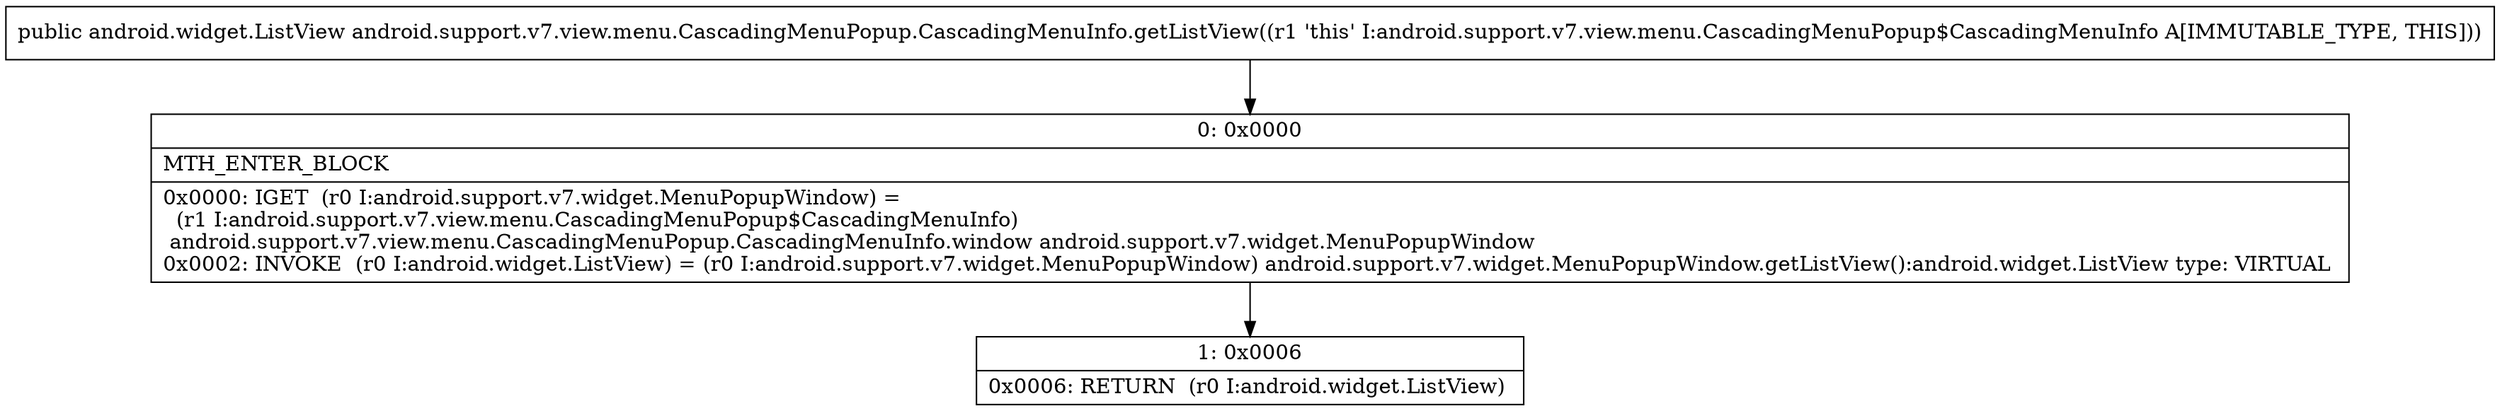 digraph "CFG forandroid.support.v7.view.menu.CascadingMenuPopup.CascadingMenuInfo.getListView()Landroid\/widget\/ListView;" {
Node_0 [shape=record,label="{0\:\ 0x0000|MTH_ENTER_BLOCK\l|0x0000: IGET  (r0 I:android.support.v7.widget.MenuPopupWindow) = \l  (r1 I:android.support.v7.view.menu.CascadingMenuPopup$CascadingMenuInfo)\l android.support.v7.view.menu.CascadingMenuPopup.CascadingMenuInfo.window android.support.v7.widget.MenuPopupWindow \l0x0002: INVOKE  (r0 I:android.widget.ListView) = (r0 I:android.support.v7.widget.MenuPopupWindow) android.support.v7.widget.MenuPopupWindow.getListView():android.widget.ListView type: VIRTUAL \l}"];
Node_1 [shape=record,label="{1\:\ 0x0006|0x0006: RETURN  (r0 I:android.widget.ListView) \l}"];
MethodNode[shape=record,label="{public android.widget.ListView android.support.v7.view.menu.CascadingMenuPopup.CascadingMenuInfo.getListView((r1 'this' I:android.support.v7.view.menu.CascadingMenuPopup$CascadingMenuInfo A[IMMUTABLE_TYPE, THIS])) }"];
MethodNode -> Node_0;
Node_0 -> Node_1;
}

